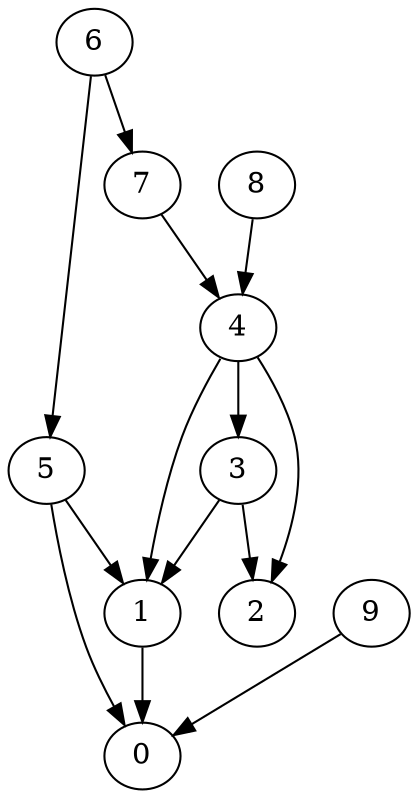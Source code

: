 digraph G {
  graph [splines=true overlap=false]
  node  [shape=ellipse, width=0.3, height=0.3]
  0 [label="0"];
  1 [label="1"];
  2 [label="2"];
  3 [label="3"];
  4 [label="4"];
  5 [label="5"];
  6 [label="6"];
  7 [label="7"];
  8 [label="8"];
  9 [label="9"];
  1 -> 0;
  3 -> 1;
  3 -> 2;
  4 -> 1;
  4 -> 2;
  4 -> 3;
  5 -> 0;
  5 -> 1;
  6 -> 5;
  6 -> 7;
  7 -> 4;
  8 -> 4;
  9 -> 0;
}
